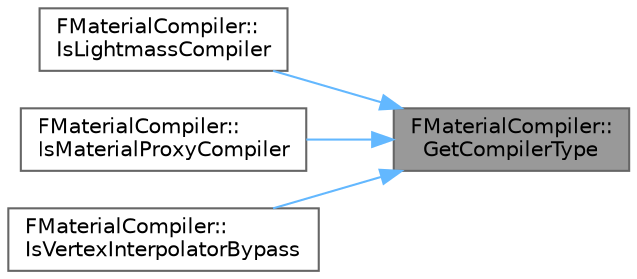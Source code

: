digraph "FMaterialCompiler::GetCompilerType"
{
 // INTERACTIVE_SVG=YES
 // LATEX_PDF_SIZE
  bgcolor="transparent";
  edge [fontname=Helvetica,fontsize=10,labelfontname=Helvetica,labelfontsize=10];
  node [fontname=Helvetica,fontsize=10,shape=box,height=0.2,width=0.4];
  rankdir="RL";
  Node1 [id="Node000001",label="FMaterialCompiler::\lGetCompilerType",height=0.2,width=0.4,color="gray40", fillcolor="grey60", style="filled", fontcolor="black",tooltip=" "];
  Node1 -> Node2 [id="edge1_Node000001_Node000002",dir="back",color="steelblue1",style="solid",tooltip=" "];
  Node2 [id="Node000002",label="FMaterialCompiler::\lIsLightmassCompiler",height=0.2,width=0.4,color="grey40", fillcolor="white", style="filled",URL="$d6/dca/classFMaterialCompiler.html#a41f45da7377a398bf91c4e46b0b63815",tooltip=" "];
  Node1 -> Node3 [id="edge2_Node000001_Node000003",dir="back",color="steelblue1",style="solid",tooltip=" "];
  Node3 [id="Node000003",label="FMaterialCompiler::\lIsMaterialProxyCompiler",height=0.2,width=0.4,color="grey40", fillcolor="white", style="filled",URL="$d6/dca/classFMaterialCompiler.html#a6846e0865447a91b08ff2dfb1bc76802",tooltip=" "];
  Node1 -> Node4 [id="edge3_Node000001_Node000004",dir="back",color="steelblue1",style="solid",tooltip=" "];
  Node4 [id="Node000004",label="FMaterialCompiler::\lIsVertexInterpolatorBypass",height=0.2,width=0.4,color="grey40", fillcolor="white", style="filled",URL="$d6/dca/classFMaterialCompiler.html#acd92ba8e5de214545710992d71a3c3d7",tooltip=" "];
}
